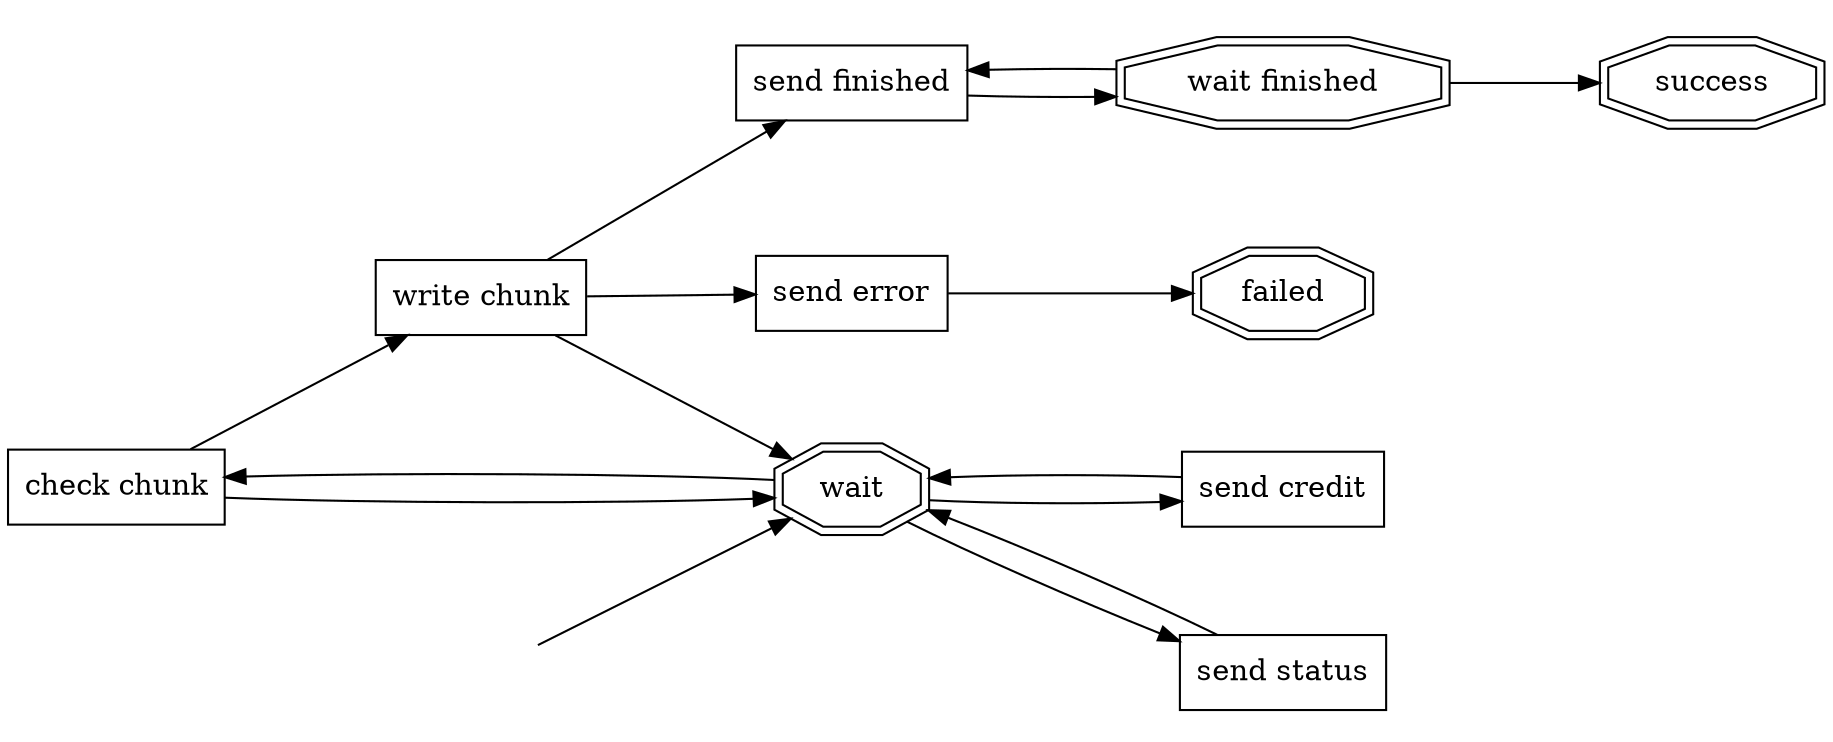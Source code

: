 digraph finite_state_machine {
	rankdir=LR;
	ranksep=1;
	start = 7;
	ratio = 0.4;
	edge [len = 1];
	node [shape = rect];
		check [label="check chunk"]
        write [label="write chunk"]
		credit [label="send credit"]
        status [label="send status"]
        send_finished [label="send finished"]
		error [label="send error"];
    node [shape = doubleoctagon]
		wait [label="wait"]
        wait_finished [label="wait finished"]
		success
		failed;
    node [shape = none, label=""] start;

    start -> wait;
    wait -> check;
    check -> write;
    write -> wait;
    check -> wait;
    wait -> status;
    status -> wait;
    wait -> credit;
    credit -> wait;
    write -> error;
    error -> failed;
    write -> send_finished;
    send_finished -> wait_finished;
    wait_finished -> success;
    wait_finished -> send_finished;
}

